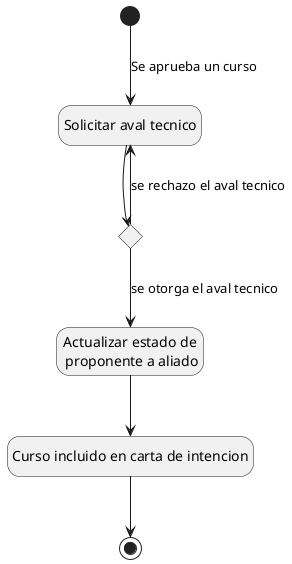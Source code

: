 @startuml
hide empty description
state "Solicitar aval tecnico" as sa
state "Actualizar estado de\n proponente a aliado" as ae
state "Curso incluido en carta de intencion" as ci
state c <<choice>>

[*] --> sa : Se aprueba un curso
sa --> c
c --> ae : se otorga el aval tecnico
c --> sa : se rechazo el aval tecnico
ae --> ci
ci --> [*]


@enduml